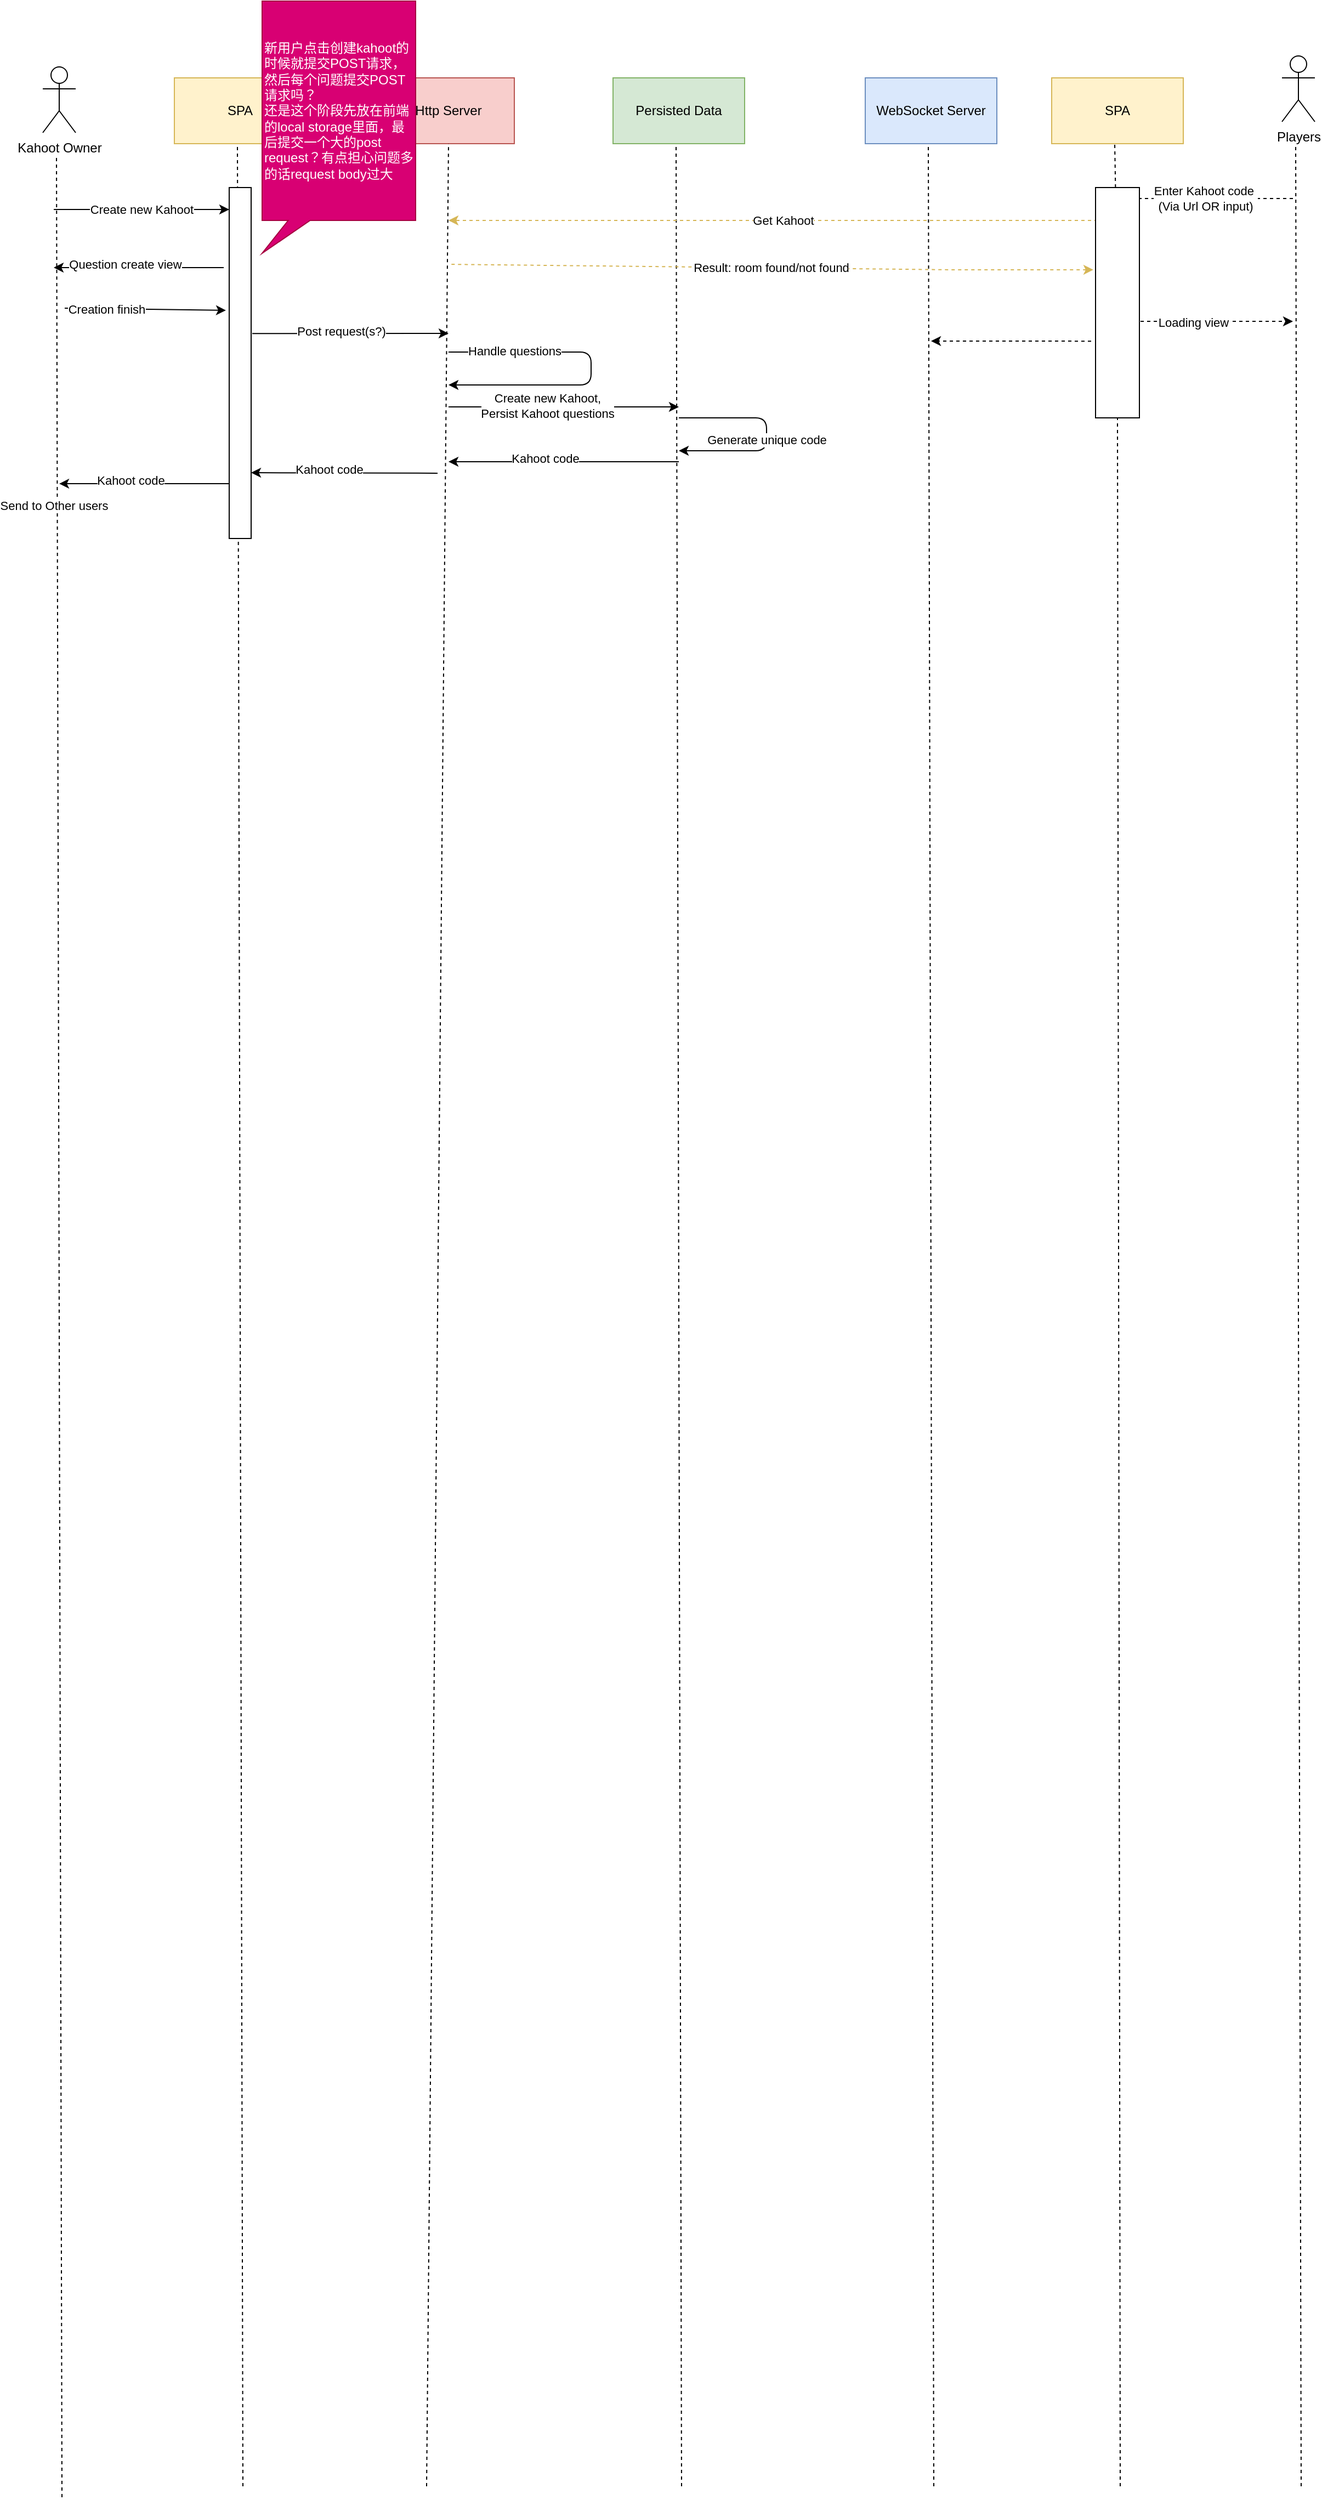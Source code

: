 <mxfile version="15.0.2" type="github">
  <diagram id="PQ9QEShcIzSI59_LjxII" name="Page-1">
    <mxGraphModel dx="1773" dy="474" grid="1" gridSize="10" guides="1" tooltips="1" connect="1" arrows="1" fold="1" page="1" pageScale="1" pageWidth="827" pageHeight="1169" math="0" shadow="0">
      <root>
        <mxCell id="0" />
        <mxCell id="1" parent="0" />
        <mxCell id="2NKIUHscp2k17xWDX_88-5" value="Players" style="shape=umlActor;verticalLabelPosition=bottom;verticalAlign=top;html=1;" parent="1" vertex="1">
          <mxGeometry x="1050" y="70" width="30" height="60" as="geometry" />
        </mxCell>
        <mxCell id="4C3PrXh24EiCoZ4Kap1v-1" value="WebSocket Server" style="rounded=0;whiteSpace=wrap;html=1;fillColor=#dae8fc;strokeColor=#6c8ebf;" vertex="1" parent="1">
          <mxGeometry x="670" y="90" width="120" height="60" as="geometry" />
        </mxCell>
        <mxCell id="4C3PrXh24EiCoZ4Kap1v-3" value="Http Server" style="rounded=0;whiteSpace=wrap;html=1;fillColor=#f8cecc;strokeColor=#b85450;" vertex="1" parent="1">
          <mxGeometry x="230" y="90" width="120" height="60" as="geometry" />
        </mxCell>
        <mxCell id="4C3PrXh24EiCoZ4Kap1v-4" value="Persisted Data" style="rounded=0;whiteSpace=wrap;html=1;fillColor=#d5e8d4;strokeColor=#82b366;" vertex="1" parent="1">
          <mxGeometry x="440" y="90" width="120" height="60" as="geometry" />
        </mxCell>
        <mxCell id="4C3PrXh24EiCoZ4Kap1v-5" value="" style="endArrow=none;html=1;entryX=0.5;entryY=1;entryDx=0;entryDy=0;dashed=1;" edge="1" parent="1" target="4C3PrXh24EiCoZ4Kap1v-3">
          <mxGeometry width="50" height="50" relative="1" as="geometry">
            <mxPoint x="270" y="2286" as="sourcePoint" />
            <mxPoint x="190" y="200" as="targetPoint" />
          </mxGeometry>
        </mxCell>
        <mxCell id="4C3PrXh24EiCoZ4Kap1v-6" value="" style="endArrow=none;html=1;entryX=0.5;entryY=1;entryDx=0;entryDy=0;dashed=1;" edge="1" parent="1">
          <mxGeometry width="50" height="50" relative="1" as="geometry">
            <mxPoint x="502.5" y="2286" as="sourcePoint" />
            <mxPoint x="497.5" y="150" as="targetPoint" />
          </mxGeometry>
        </mxCell>
        <mxCell id="4C3PrXh24EiCoZ4Kap1v-7" value="" style="endArrow=none;html=1;entryX=0.5;entryY=1;entryDx=0;entryDy=0;dashed=1;" edge="1" parent="1">
          <mxGeometry width="50" height="50" relative="1" as="geometry">
            <mxPoint x="732.5" y="2286" as="sourcePoint" />
            <mxPoint x="727.5" y="150" as="targetPoint" />
          </mxGeometry>
        </mxCell>
        <mxCell id="4C3PrXh24EiCoZ4Kap1v-10" value="" style="endArrow=none;html=1;entryX=0.5;entryY=1;entryDx=0;entryDy=0;dashed=1;" edge="1" parent="1">
          <mxGeometry width="50" height="50" relative="1" as="geometry">
            <mxPoint x="1067.5" y="2286" as="sourcePoint" />
            <mxPoint x="1062.5" y="150" as="targetPoint" />
          </mxGeometry>
        </mxCell>
        <mxCell id="4C3PrXh24EiCoZ4Kap1v-14" value="SPA" style="rounded=0;whiteSpace=wrap;html=1;fillColor=#fff2cc;strokeColor=#d6b656;" vertex="1" parent="1">
          <mxGeometry x="40" y="90" width="120" height="60" as="geometry" />
        </mxCell>
        <mxCell id="4C3PrXh24EiCoZ4Kap1v-15" value="" style="endArrow=none;html=1;entryX=0.5;entryY=1;entryDx=0;entryDy=0;dashed=1;" edge="1" parent="1">
          <mxGeometry width="50" height="50" relative="1" as="geometry">
            <mxPoint x="102.5" y="2286" as="sourcePoint" />
            <mxPoint x="97.5" y="150" as="targetPoint" />
          </mxGeometry>
        </mxCell>
        <mxCell id="4C3PrXh24EiCoZ4Kap1v-16" value="SPA" style="rounded=0;whiteSpace=wrap;html=1;fillColor=#fff2cc;strokeColor=#d6b656;" vertex="1" parent="1">
          <mxGeometry x="840" y="90" width="120" height="60" as="geometry" />
        </mxCell>
        <mxCell id="4C3PrXh24EiCoZ4Kap1v-17" value="" style="endArrow=none;html=1;entryX=0.5;entryY=1;entryDx=0;entryDy=0;dashed=1;startArrow=none;" edge="1" parent="1" source="4C3PrXh24EiCoZ4Kap1v-55">
          <mxGeometry width="50" height="50" relative="1" as="geometry">
            <mxPoint x="902.5" y="2286" as="sourcePoint" />
            <mxPoint x="897.5" y="150" as="targetPoint" />
          </mxGeometry>
        </mxCell>
        <mxCell id="4C3PrXh24EiCoZ4Kap1v-19" value="" style="group" vertex="1" connectable="0" parent="1">
          <mxGeometry x="-80" y="80" width="30" height="2216" as="geometry" />
        </mxCell>
        <mxCell id="2NKIUHscp2k17xWDX_88-2" value="Kahoot Owner" style="shape=umlActor;verticalLabelPosition=bottom;verticalAlign=top;html=1;" parent="4C3PrXh24EiCoZ4Kap1v-19" vertex="1">
          <mxGeometry width="30" height="60" as="geometry" />
        </mxCell>
        <mxCell id="4C3PrXh24EiCoZ4Kap1v-8" value="" style="endArrow=none;html=1;entryX=0.5;entryY=1;entryDx=0;entryDy=0;dashed=1;" edge="1" parent="4C3PrXh24EiCoZ4Kap1v-19">
          <mxGeometry width="50" height="50" relative="1" as="geometry">
            <mxPoint x="17.5" y="2216" as="sourcePoint" />
            <mxPoint x="12.5" y="80" as="targetPoint" />
          </mxGeometry>
        </mxCell>
        <mxCell id="4C3PrXh24EiCoZ4Kap1v-37" value="Send to Other users" style="edgeLabel;html=1;align=center;verticalAlign=middle;resizable=0;points=[];" vertex="1" connectable="0" parent="4C3PrXh24EiCoZ4Kap1v-8">
          <mxGeometry x="0.761" relative="1" as="geometry">
            <mxPoint x="-3" y="65" as="offset" />
          </mxGeometry>
        </mxCell>
        <mxCell id="4C3PrXh24EiCoZ4Kap1v-20" value="Create new Kahoot" style="endArrow=classic;html=1;" edge="1" parent="1">
          <mxGeometry width="50" height="50" relative="1" as="geometry">
            <mxPoint x="-70" y="210" as="sourcePoint" />
            <mxPoint x="90" y="210" as="targetPoint" />
          </mxGeometry>
        </mxCell>
        <mxCell id="4C3PrXh24EiCoZ4Kap1v-21" value="" style="endArrow=classic;html=1;exitX=-0.25;exitY=0.228;exitDx=0;exitDy=0;exitPerimeter=0;" edge="1" parent="1" source="4C3PrXh24EiCoZ4Kap1v-24">
          <mxGeometry width="50" height="50" relative="1" as="geometry">
            <mxPoint x="80" y="263" as="sourcePoint" />
            <mxPoint x="-70" y="263" as="targetPoint" />
          </mxGeometry>
        </mxCell>
        <mxCell id="4C3PrXh24EiCoZ4Kap1v-22" value="Question create view" style="edgeLabel;html=1;align=center;verticalAlign=middle;resizable=0;points=[];" vertex="1" connectable="0" parent="4C3PrXh24EiCoZ4Kap1v-21">
          <mxGeometry x="0.165" y="-3" relative="1" as="geometry">
            <mxPoint as="offset" />
          </mxGeometry>
        </mxCell>
        <mxCell id="4C3PrXh24EiCoZ4Kap1v-24" value="" style="rounded=0;whiteSpace=wrap;html=1;" vertex="1" parent="1">
          <mxGeometry x="90" y="190" width="20" height="320" as="geometry" />
        </mxCell>
        <mxCell id="4C3PrXh24EiCoZ4Kap1v-26" value="&lt;span&gt;新用户点击创建kahoot的时候就提交POST请求，然后每个问题提交POST请求吗？&lt;/span&gt;&lt;br&gt;&lt;span&gt;还是这个阶段先放在前端的local storage里面，最后提交一个大的post request？有点担心问题多的话request body过大&lt;/span&gt;" style="shape=callout;whiteSpace=wrap;html=1;perimeter=calloutPerimeter;fillColor=#d80073;strokeColor=#A50040;fontColor=#ffffff;size=30;position=0.17;position2=0;align=left;" vertex="1" parent="1">
          <mxGeometry x="120" y="20" width="140" height="230" as="geometry" />
        </mxCell>
        <mxCell id="4C3PrXh24EiCoZ4Kap1v-27" value="" style="endArrow=classic;html=1;entryX=-0.15;entryY=0.35;entryDx=0;entryDy=0;entryPerimeter=0;" edge="1" parent="1" target="4C3PrXh24EiCoZ4Kap1v-24">
          <mxGeometry width="50" height="50" relative="1" as="geometry">
            <mxPoint x="-60" y="300" as="sourcePoint" />
            <mxPoint x="50" y="300" as="targetPoint" />
          </mxGeometry>
        </mxCell>
        <mxCell id="4C3PrXh24EiCoZ4Kap1v-28" value="Creation finish" style="edgeLabel;html=1;align=center;verticalAlign=middle;resizable=0;points=[];" vertex="1" connectable="0" parent="4C3PrXh24EiCoZ4Kap1v-27">
          <mxGeometry x="-0.483" relative="1" as="geometry">
            <mxPoint as="offset" />
          </mxGeometry>
        </mxCell>
        <mxCell id="4C3PrXh24EiCoZ4Kap1v-29" value="" style="endArrow=classic;html=1;exitX=1.05;exitY=0.416;exitDx=0;exitDy=0;exitPerimeter=0;" edge="1" parent="1" source="4C3PrXh24EiCoZ4Kap1v-24">
          <mxGeometry width="50" height="50" relative="1" as="geometry">
            <mxPoint x="190" y="320" as="sourcePoint" />
            <mxPoint x="290" y="323" as="targetPoint" />
          </mxGeometry>
        </mxCell>
        <mxCell id="4C3PrXh24EiCoZ4Kap1v-36" value="Post request(s?)" style="edgeLabel;html=1;align=center;verticalAlign=middle;resizable=0;points=[];" vertex="1" connectable="0" parent="4C3PrXh24EiCoZ4Kap1v-29">
          <mxGeometry x="-0.095" y="2" relative="1" as="geometry">
            <mxPoint as="offset" />
          </mxGeometry>
        </mxCell>
        <mxCell id="4C3PrXh24EiCoZ4Kap1v-30" value="" style="endArrow=classic;html=1;exitX=-0.25;exitY=0.228;exitDx=0;exitDy=0;exitPerimeter=0;" edge="1" parent="1">
          <mxGeometry width="50" height="50" relative="1" as="geometry">
            <mxPoint x="90" y="460.0" as="sourcePoint" />
            <mxPoint x="-65" y="460.04" as="targetPoint" />
          </mxGeometry>
        </mxCell>
        <mxCell id="4C3PrXh24EiCoZ4Kap1v-31" value="Kahoot code" style="edgeLabel;html=1;align=center;verticalAlign=middle;resizable=0;points=[];" vertex="1" connectable="0" parent="4C3PrXh24EiCoZ4Kap1v-30">
          <mxGeometry x="0.165" y="-3" relative="1" as="geometry">
            <mxPoint as="offset" />
          </mxGeometry>
        </mxCell>
        <mxCell id="4C3PrXh24EiCoZ4Kap1v-33" value="" style="endArrow=classic;html=1;" edge="1" parent="1">
          <mxGeometry width="50" height="50" relative="1" as="geometry">
            <mxPoint x="280" y="450.46" as="sourcePoint" />
            <mxPoint x="110" y="450" as="targetPoint" />
          </mxGeometry>
        </mxCell>
        <mxCell id="4C3PrXh24EiCoZ4Kap1v-34" value="Kahoot code" style="edgeLabel;html=1;align=center;verticalAlign=middle;resizable=0;points=[];" vertex="1" connectable="0" parent="4C3PrXh24EiCoZ4Kap1v-33">
          <mxGeometry x="0.165" y="-3" relative="1" as="geometry">
            <mxPoint as="offset" />
          </mxGeometry>
        </mxCell>
        <mxCell id="4C3PrXh24EiCoZ4Kap1v-38" value="" style="endArrow=classic;html=1;edgeStyle=orthogonalEdgeStyle;" edge="1" parent="1">
          <mxGeometry width="50" height="50" relative="1" as="geometry">
            <mxPoint x="290" y="340" as="sourcePoint" />
            <mxPoint x="290" y="370" as="targetPoint" />
            <Array as="points">
              <mxPoint x="420" y="340" />
              <mxPoint x="420" y="370" />
            </Array>
          </mxGeometry>
        </mxCell>
        <mxCell id="4C3PrXh24EiCoZ4Kap1v-39" value="Handle questions" style="edgeLabel;html=1;align=center;verticalAlign=middle;resizable=0;points=[];" vertex="1" connectable="0" parent="4C3PrXh24EiCoZ4Kap1v-38">
          <mxGeometry x="-0.703" y="1" relative="1" as="geometry">
            <mxPoint x="17" as="offset" />
          </mxGeometry>
        </mxCell>
        <mxCell id="4C3PrXh24EiCoZ4Kap1v-40" value="" style="endArrow=classic;html=1;" edge="1" parent="1">
          <mxGeometry width="50" height="50" relative="1" as="geometry">
            <mxPoint x="290" y="390" as="sourcePoint" />
            <mxPoint x="500" y="390" as="targetPoint" />
          </mxGeometry>
        </mxCell>
        <mxCell id="4C3PrXh24EiCoZ4Kap1v-41" value="Create new Kahoot,&lt;br&gt;Persist Kahoot questions" style="edgeLabel;html=1;align=center;verticalAlign=middle;resizable=0;points=[];" vertex="1" connectable="0" parent="4C3PrXh24EiCoZ4Kap1v-40">
          <mxGeometry x="-0.143" y="1" relative="1" as="geometry">
            <mxPoint as="offset" />
          </mxGeometry>
        </mxCell>
        <mxCell id="4C3PrXh24EiCoZ4Kap1v-44" value="" style="endArrow=classic;html=1;edgeStyle=orthogonalEdgeStyle;" edge="1" parent="1">
          <mxGeometry width="50" height="50" relative="1" as="geometry">
            <mxPoint x="500" y="400" as="sourcePoint" />
            <mxPoint x="500" y="430" as="targetPoint" />
            <Array as="points">
              <mxPoint x="580" y="400" />
              <mxPoint x="580" y="430" />
            </Array>
          </mxGeometry>
        </mxCell>
        <mxCell id="4C3PrXh24EiCoZ4Kap1v-45" value="Generate unique code" style="edgeLabel;html=1;align=center;verticalAlign=middle;resizable=0;points=[];" vertex="1" connectable="0" parent="4C3PrXh24EiCoZ4Kap1v-44">
          <mxGeometry x="-0.726" y="4" relative="1" as="geometry">
            <mxPoint x="54" y="24" as="offset" />
          </mxGeometry>
        </mxCell>
        <mxCell id="4C3PrXh24EiCoZ4Kap1v-46" value="" style="endArrow=classic;html=1;" edge="1" parent="1">
          <mxGeometry width="50" height="50" relative="1" as="geometry">
            <mxPoint x="500" y="440" as="sourcePoint" />
            <mxPoint x="290" y="440" as="targetPoint" />
          </mxGeometry>
        </mxCell>
        <mxCell id="4C3PrXh24EiCoZ4Kap1v-47" value="Kahoot code" style="edgeLabel;html=1;align=center;verticalAlign=middle;resizable=0;points=[];" vertex="1" connectable="0" parent="4C3PrXh24EiCoZ4Kap1v-46">
          <mxGeometry x="0.165" y="-3" relative="1" as="geometry">
            <mxPoint as="offset" />
          </mxGeometry>
        </mxCell>
        <mxCell id="4C3PrXh24EiCoZ4Kap1v-48" value="Enter Kahoot code&amp;nbsp;&lt;br&gt;(Via Url OR input)" style="endArrow=classic;html=1;dashed=1;" edge="1" parent="1">
          <mxGeometry width="50" height="50" relative="1" as="geometry">
            <mxPoint x="1060" y="200" as="sourcePoint" />
            <mxPoint x="900" y="200" as="targetPoint" />
          </mxGeometry>
        </mxCell>
        <mxCell id="4C3PrXh24EiCoZ4Kap1v-49" value="Get Kahoot" style="endArrow=classic;html=1;dashed=1;fillColor=#fff2cc;strokeColor=#d6b656;" edge="1" parent="1">
          <mxGeometry width="50" height="50" relative="1" as="geometry">
            <mxPoint x="900" y="220" as="sourcePoint" />
            <mxPoint x="290" y="220" as="targetPoint" />
          </mxGeometry>
        </mxCell>
        <mxCell id="4C3PrXh24EiCoZ4Kap1v-50" value="Result: room found/not found" style="endArrow=none;html=1;dashed=1;fillColor=#fff2cc;strokeColor=#d6b656;endFill=0;startArrow=classic;startFill=1;exitX=-0.05;exitY=0.357;exitDx=0;exitDy=0;exitPerimeter=0;" edge="1" parent="1" source="4C3PrXh24EiCoZ4Kap1v-55">
          <mxGeometry width="50" height="50" relative="1" as="geometry">
            <mxPoint x="900" y="265" as="sourcePoint" />
            <mxPoint x="290" y="260" as="targetPoint" />
            <Array as="points">
              <mxPoint x="750" y="265" />
            </Array>
          </mxGeometry>
        </mxCell>
        <mxCell id="4C3PrXh24EiCoZ4Kap1v-51" value="" style="endArrow=classic;html=1;dashed=1;exitX=-0.1;exitY=0.667;exitDx=0;exitDy=0;exitPerimeter=0;" edge="1" parent="1" source="4C3PrXh24EiCoZ4Kap1v-55">
          <mxGeometry width="50" height="50" relative="1" as="geometry">
            <mxPoint x="900" y="330" as="sourcePoint" />
            <mxPoint x="730" y="330" as="targetPoint" />
          </mxGeometry>
        </mxCell>
        <mxCell id="4C3PrXh24EiCoZ4Kap1v-55" value="" style="rounded=0;whiteSpace=wrap;html=1;align=left;" vertex="1" parent="1">
          <mxGeometry x="880" y="190" width="40" height="210" as="geometry" />
        </mxCell>
        <mxCell id="4C3PrXh24EiCoZ4Kap1v-56" value="" style="endArrow=none;html=1;entryX=0.5;entryY=1;entryDx=0;entryDy=0;dashed=1;" edge="1" parent="1" target="4C3PrXh24EiCoZ4Kap1v-55">
          <mxGeometry width="50" height="50" relative="1" as="geometry">
            <mxPoint x="902.5" y="2286" as="sourcePoint" />
            <mxPoint x="897.5" y="150" as="targetPoint" />
          </mxGeometry>
        </mxCell>
        <mxCell id="4C3PrXh24EiCoZ4Kap1v-57" value="" style="endArrow=classic;html=1;dashed=1;exitX=1.025;exitY=0.581;exitDx=0;exitDy=0;exitPerimeter=0;" edge="1" parent="1" source="4C3PrXh24EiCoZ4Kap1v-55">
          <mxGeometry width="50" height="50" relative="1" as="geometry">
            <mxPoint x="886" y="340.07" as="sourcePoint" />
            <mxPoint x="1060" y="312" as="targetPoint" />
          </mxGeometry>
        </mxCell>
        <mxCell id="4C3PrXh24EiCoZ4Kap1v-58" value="Loading view" style="edgeLabel;html=1;align=center;verticalAlign=middle;resizable=0;points=[];" vertex="1" connectable="0" parent="4C3PrXh24EiCoZ4Kap1v-57">
          <mxGeometry x="-0.309" y="-1" relative="1" as="geometry">
            <mxPoint as="offset" />
          </mxGeometry>
        </mxCell>
      </root>
    </mxGraphModel>
  </diagram>
</mxfile>
